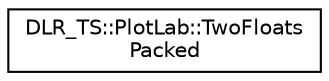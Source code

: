 digraph "Graphical Class Hierarchy"
{
 // LATEX_PDF_SIZE
  edge [fontname="Helvetica",fontsize="10",labelfontname="Helvetica",labelfontsize="10"];
  node [fontname="Helvetica",fontsize="10",shape=record];
  rankdir="LR";
  Node0 [label="DLR_TS::PlotLab::TwoFloats\lPacked",height=0.2,width=0.4,color="black", fillcolor="white", style="filled",URL="$unionDLR__TS_1_1PlotLab_1_1TwoFloatsPacked.html",tooltip=" "];
}
